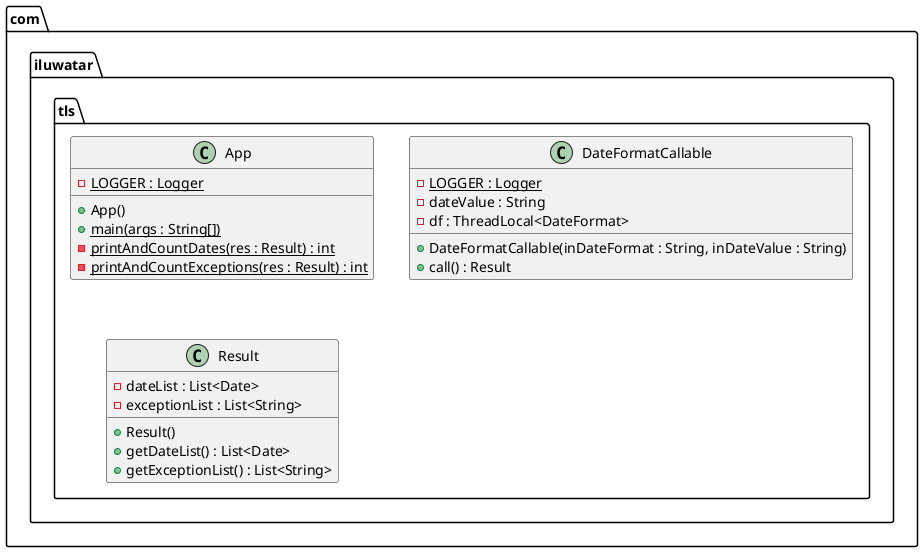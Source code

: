 @startuml
package com.iluwatar.tls {
  class App {
    - LOGGER : Logger {static}
    + App()
    + main(args : String[]) {static}
    - printAndCountDates(res : Result) : int {static}
    - printAndCountExceptions(res : Result) : int {static}
  }
  class DateFormatCallable {
    - LOGGER : Logger {static}
    - dateValue : String
    - df : ThreadLocal<DateFormat>
    + DateFormatCallable(inDateFormat : String, inDateValue : String)
    + call() : Result
  }
  class Result {
    - dateList : List<Date>
    - exceptionList : List<String>
    + Result()
    + getDateList() : List<Date>
    + getExceptionList() : List<String>
  }
}
@enduml